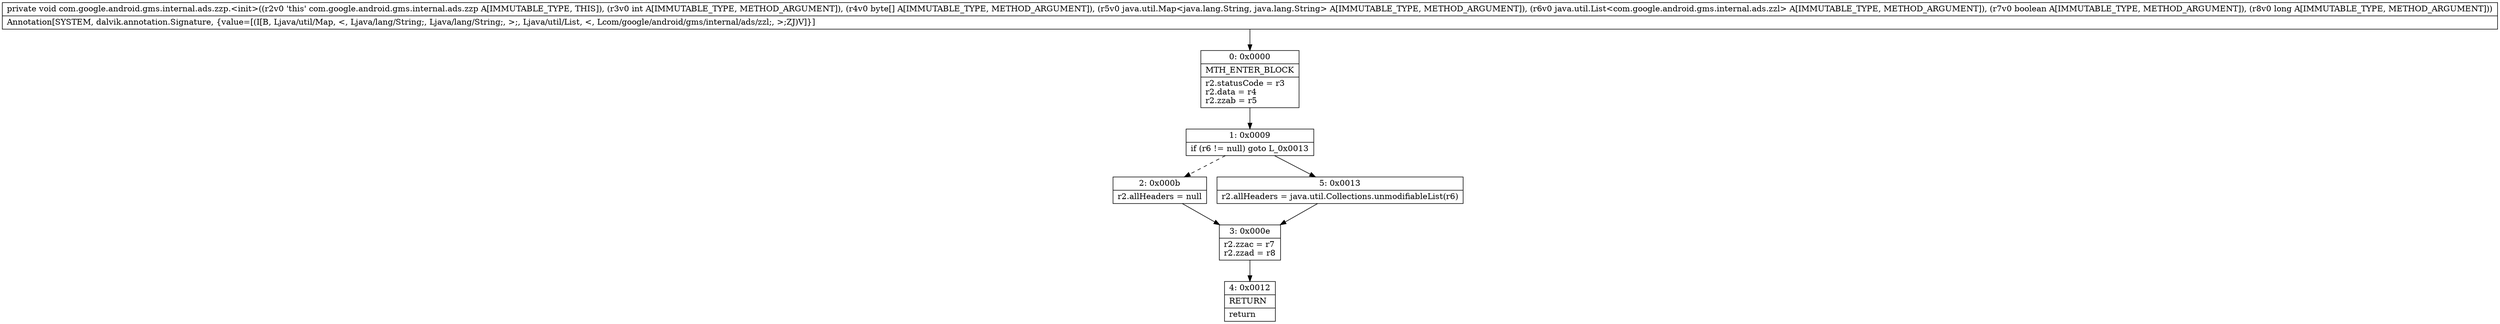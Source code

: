 digraph "CFG forcom.google.android.gms.internal.ads.zzp.\<init\>(I[BLjava\/util\/Map;Ljava\/util\/List;ZJ)V" {
Node_0 [shape=record,label="{0\:\ 0x0000|MTH_ENTER_BLOCK\l|r2.statusCode = r3\lr2.data = r4\lr2.zzab = r5\l}"];
Node_1 [shape=record,label="{1\:\ 0x0009|if (r6 != null) goto L_0x0013\l}"];
Node_2 [shape=record,label="{2\:\ 0x000b|r2.allHeaders = null\l}"];
Node_3 [shape=record,label="{3\:\ 0x000e|r2.zzac = r7\lr2.zzad = r8\l}"];
Node_4 [shape=record,label="{4\:\ 0x0012|RETURN\l|return\l}"];
Node_5 [shape=record,label="{5\:\ 0x0013|r2.allHeaders = java.util.Collections.unmodifiableList(r6)\l}"];
MethodNode[shape=record,label="{private void com.google.android.gms.internal.ads.zzp.\<init\>((r2v0 'this' com.google.android.gms.internal.ads.zzp A[IMMUTABLE_TYPE, THIS]), (r3v0 int A[IMMUTABLE_TYPE, METHOD_ARGUMENT]), (r4v0 byte[] A[IMMUTABLE_TYPE, METHOD_ARGUMENT]), (r5v0 java.util.Map\<java.lang.String, java.lang.String\> A[IMMUTABLE_TYPE, METHOD_ARGUMENT]), (r6v0 java.util.List\<com.google.android.gms.internal.ads.zzl\> A[IMMUTABLE_TYPE, METHOD_ARGUMENT]), (r7v0 boolean A[IMMUTABLE_TYPE, METHOD_ARGUMENT]), (r8v0 long A[IMMUTABLE_TYPE, METHOD_ARGUMENT]))  | Annotation[SYSTEM, dalvik.annotation.Signature, \{value=[(I[B, Ljava\/util\/Map, \<, Ljava\/lang\/String;, Ljava\/lang\/String;, \>;, Ljava\/util\/List, \<, Lcom\/google\/android\/gms\/internal\/ads\/zzl;, \>;ZJ)V]\}]\l}"];
MethodNode -> Node_0;
Node_0 -> Node_1;
Node_1 -> Node_2[style=dashed];
Node_1 -> Node_5;
Node_2 -> Node_3;
Node_3 -> Node_4;
Node_5 -> Node_3;
}

